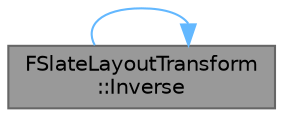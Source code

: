 digraph "FSlateLayoutTransform::Inverse"
{
 // INTERACTIVE_SVG=YES
 // LATEX_PDF_SIZE
  bgcolor="transparent";
  edge [fontname=Helvetica,fontsize=10,labelfontname=Helvetica,labelfontsize=10];
  node [fontname=Helvetica,fontsize=10,shape=box,height=0.2,width=0.4];
  rankdir="RL";
  Node1 [id="Node000001",label="FSlateLayoutTransform\l::Inverse",height=0.2,width=0.4,color="gray40", fillcolor="grey60", style="filled", fontcolor="black",tooltip="Invert the transform/scale."];
  Node1 -> Node1 [id="edge1_Node000001_Node000001",dir="back",color="steelblue1",style="solid",tooltip=" "];
}
